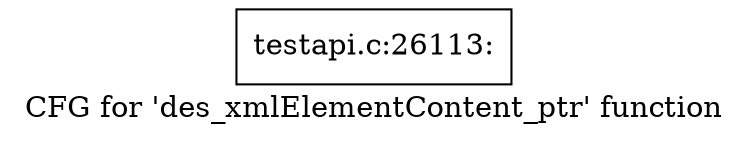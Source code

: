 digraph "CFG for 'des_xmlElementContent_ptr' function" {
	label="CFG for 'des_xmlElementContent_ptr' function";

	Node0x4ee18e0 [shape=record,label="{testapi.c:26113:}"];
}
